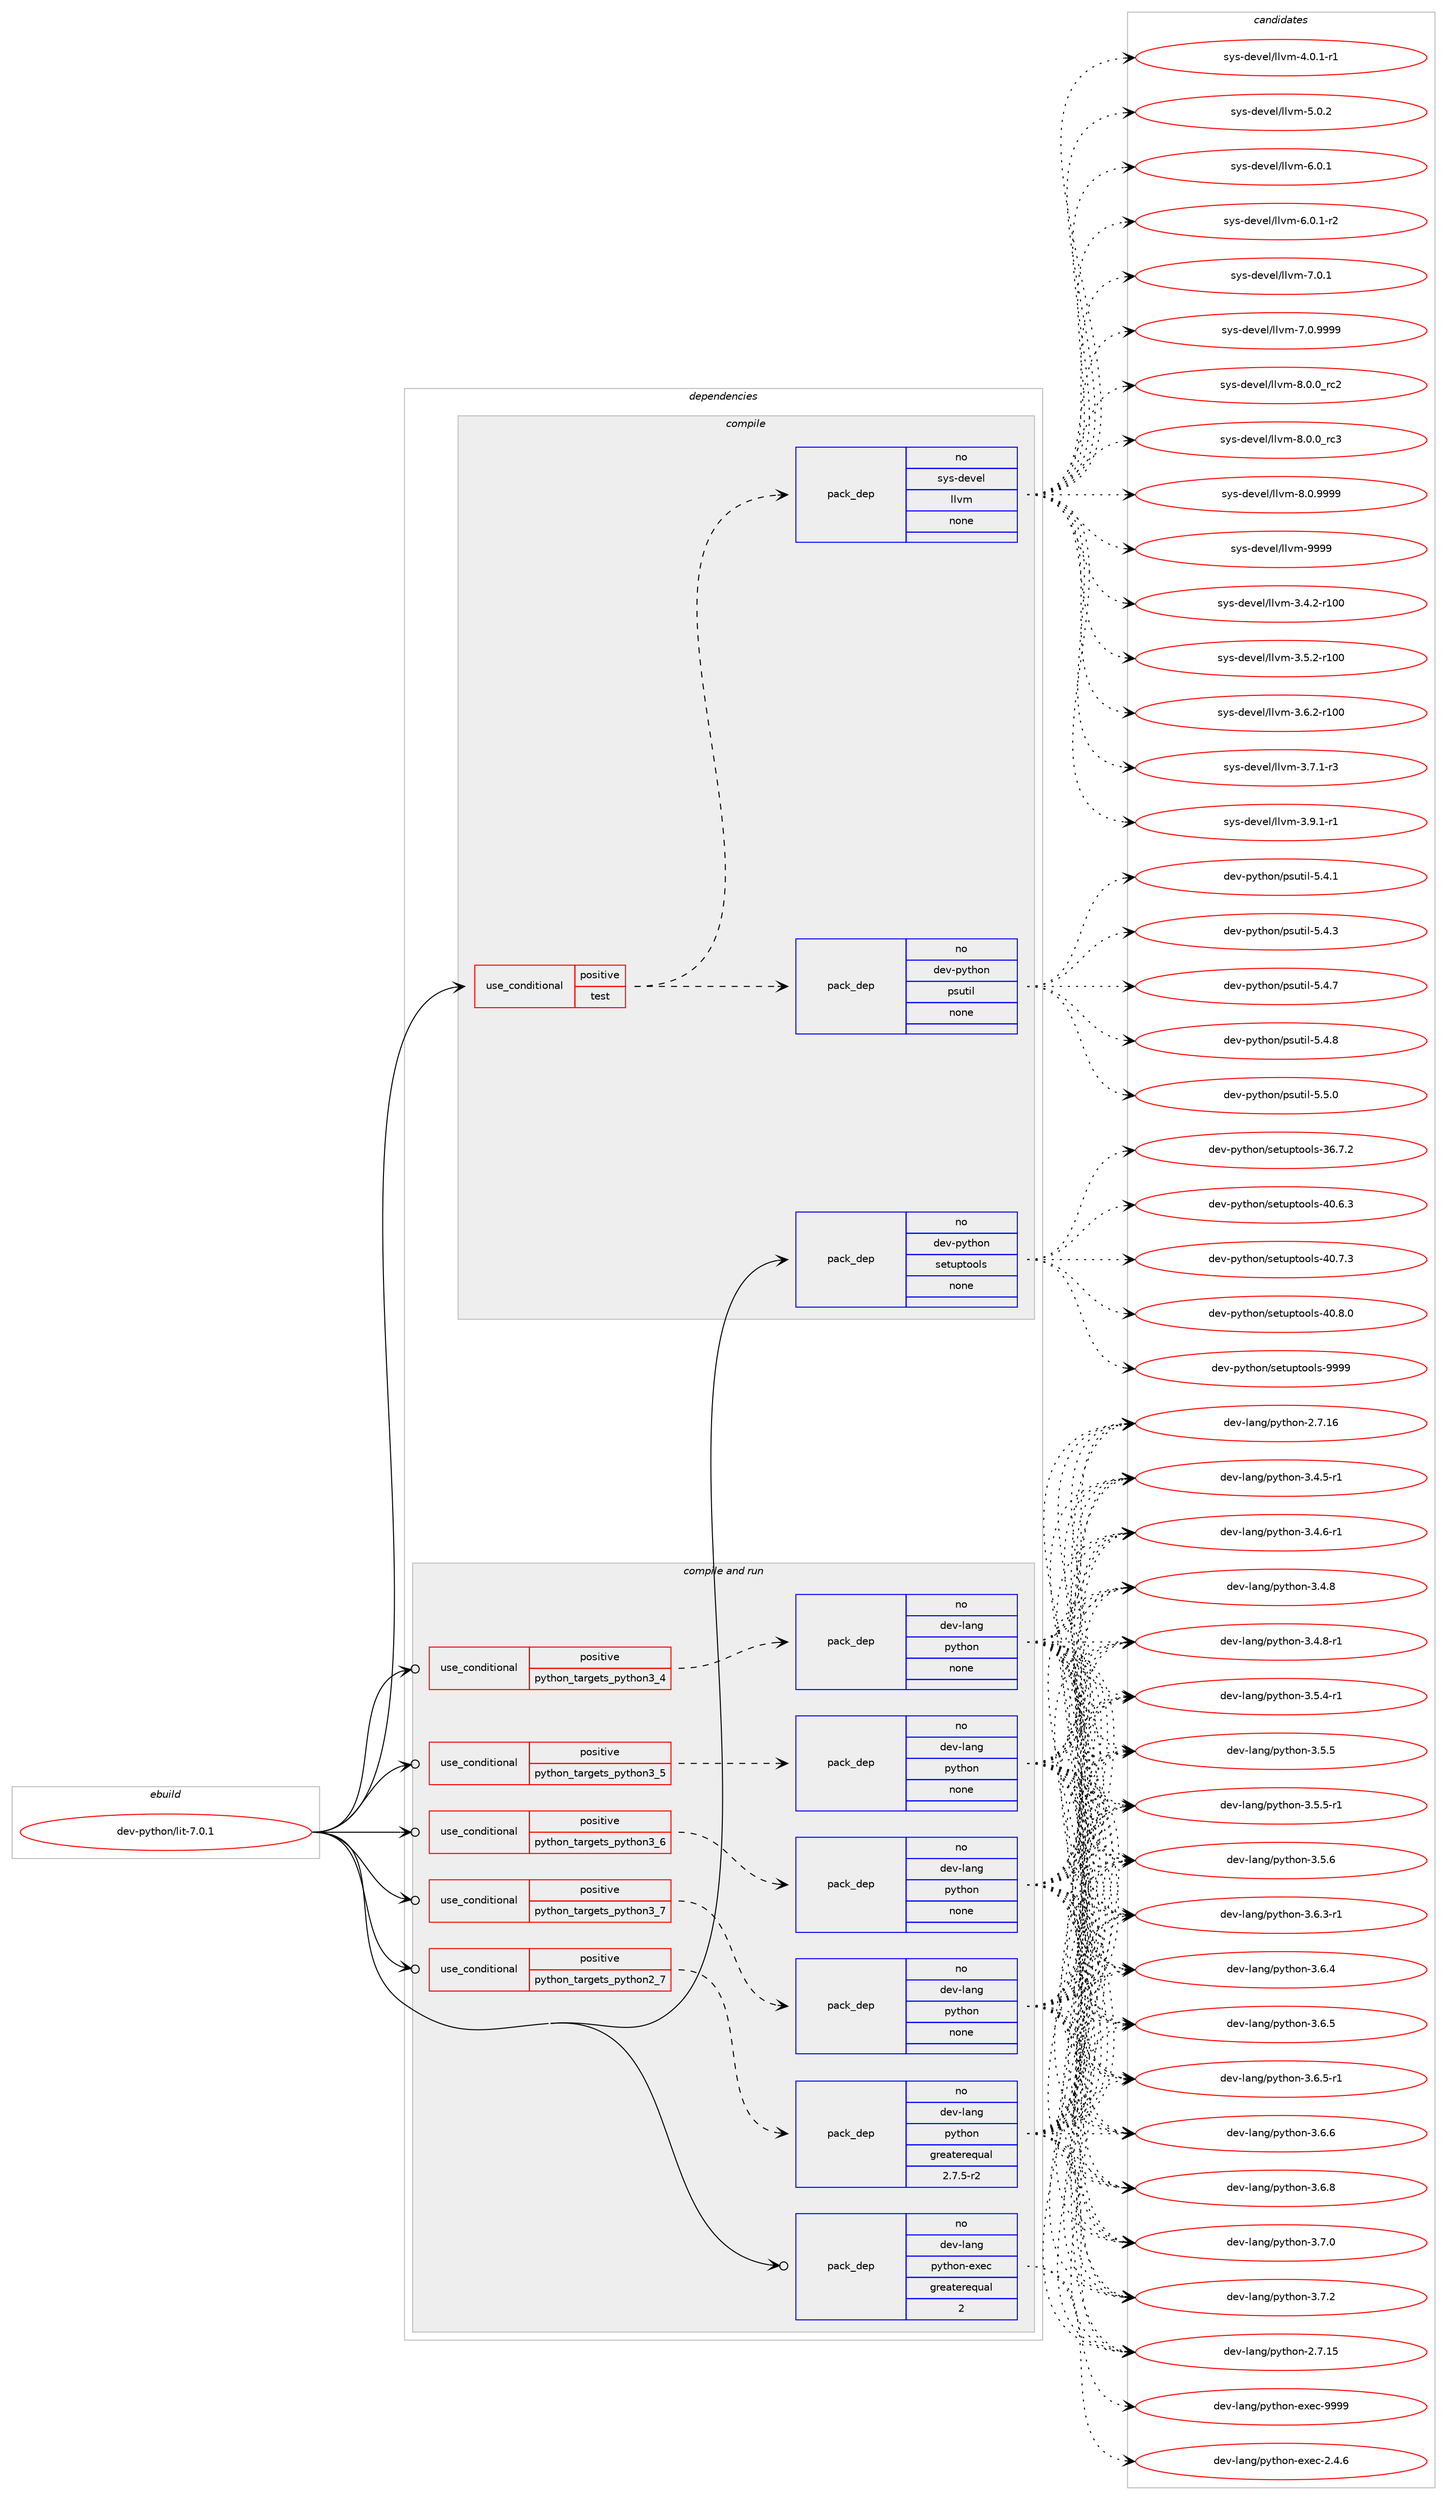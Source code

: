 digraph prolog {

# *************
# Graph options
# *************

newrank=true;
concentrate=true;
compound=true;
graph [rankdir=LR,fontname=Helvetica,fontsize=10,ranksep=1.5];#, ranksep=2.5, nodesep=0.2];
edge  [arrowhead=vee];
node  [fontname=Helvetica,fontsize=10];

# **********
# The ebuild
# **********

subgraph cluster_leftcol {
color=gray;
rank=same;
label=<<i>ebuild</i>>;
id [label="dev-python/lit-7.0.1", color=red, width=4, href="../dev-python/lit-7.0.1.svg"];
}

# ****************
# The dependencies
# ****************

subgraph cluster_midcol {
color=gray;
label=<<i>dependencies</i>>;
subgraph cluster_compile {
fillcolor="#eeeeee";
style=filled;
label=<<i>compile</i>>;
subgraph cond376936 {
dependency1417288 [label=<<TABLE BORDER="0" CELLBORDER="1" CELLSPACING="0" CELLPADDING="4"><TR><TD ROWSPAN="3" CELLPADDING="10">use_conditional</TD></TR><TR><TD>positive</TD></TR><TR><TD>test</TD></TR></TABLE>>, shape=none, color=red];
subgraph pack1017079 {
dependency1417289 [label=<<TABLE BORDER="0" CELLBORDER="1" CELLSPACING="0" CELLPADDING="4" WIDTH="220"><TR><TD ROWSPAN="6" CELLPADDING="30">pack_dep</TD></TR><TR><TD WIDTH="110">no</TD></TR><TR><TD>dev-python</TD></TR><TR><TD>psutil</TD></TR><TR><TD>none</TD></TR><TR><TD></TD></TR></TABLE>>, shape=none, color=blue];
}
dependency1417288:e -> dependency1417289:w [weight=20,style="dashed",arrowhead="vee"];
subgraph pack1017080 {
dependency1417290 [label=<<TABLE BORDER="0" CELLBORDER="1" CELLSPACING="0" CELLPADDING="4" WIDTH="220"><TR><TD ROWSPAN="6" CELLPADDING="30">pack_dep</TD></TR><TR><TD WIDTH="110">no</TD></TR><TR><TD>sys-devel</TD></TR><TR><TD>llvm</TD></TR><TR><TD>none</TD></TR><TR><TD></TD></TR></TABLE>>, shape=none, color=blue];
}
dependency1417288:e -> dependency1417290:w [weight=20,style="dashed",arrowhead="vee"];
}
id:e -> dependency1417288:w [weight=20,style="solid",arrowhead="vee"];
subgraph pack1017081 {
dependency1417291 [label=<<TABLE BORDER="0" CELLBORDER="1" CELLSPACING="0" CELLPADDING="4" WIDTH="220"><TR><TD ROWSPAN="6" CELLPADDING="30">pack_dep</TD></TR><TR><TD WIDTH="110">no</TD></TR><TR><TD>dev-python</TD></TR><TR><TD>setuptools</TD></TR><TR><TD>none</TD></TR><TR><TD></TD></TR></TABLE>>, shape=none, color=blue];
}
id:e -> dependency1417291:w [weight=20,style="solid",arrowhead="vee"];
}
subgraph cluster_compileandrun {
fillcolor="#eeeeee";
style=filled;
label=<<i>compile and run</i>>;
subgraph cond376937 {
dependency1417292 [label=<<TABLE BORDER="0" CELLBORDER="1" CELLSPACING="0" CELLPADDING="4"><TR><TD ROWSPAN="3" CELLPADDING="10">use_conditional</TD></TR><TR><TD>positive</TD></TR><TR><TD>python_targets_python2_7</TD></TR></TABLE>>, shape=none, color=red];
subgraph pack1017082 {
dependency1417293 [label=<<TABLE BORDER="0" CELLBORDER="1" CELLSPACING="0" CELLPADDING="4" WIDTH="220"><TR><TD ROWSPAN="6" CELLPADDING="30">pack_dep</TD></TR><TR><TD WIDTH="110">no</TD></TR><TR><TD>dev-lang</TD></TR><TR><TD>python</TD></TR><TR><TD>greaterequal</TD></TR><TR><TD>2.7.5-r2</TD></TR></TABLE>>, shape=none, color=blue];
}
dependency1417292:e -> dependency1417293:w [weight=20,style="dashed",arrowhead="vee"];
}
id:e -> dependency1417292:w [weight=20,style="solid",arrowhead="odotvee"];
subgraph cond376938 {
dependency1417294 [label=<<TABLE BORDER="0" CELLBORDER="1" CELLSPACING="0" CELLPADDING="4"><TR><TD ROWSPAN="3" CELLPADDING="10">use_conditional</TD></TR><TR><TD>positive</TD></TR><TR><TD>python_targets_python3_4</TD></TR></TABLE>>, shape=none, color=red];
subgraph pack1017083 {
dependency1417295 [label=<<TABLE BORDER="0" CELLBORDER="1" CELLSPACING="0" CELLPADDING="4" WIDTH="220"><TR><TD ROWSPAN="6" CELLPADDING="30">pack_dep</TD></TR><TR><TD WIDTH="110">no</TD></TR><TR><TD>dev-lang</TD></TR><TR><TD>python</TD></TR><TR><TD>none</TD></TR><TR><TD></TD></TR></TABLE>>, shape=none, color=blue];
}
dependency1417294:e -> dependency1417295:w [weight=20,style="dashed",arrowhead="vee"];
}
id:e -> dependency1417294:w [weight=20,style="solid",arrowhead="odotvee"];
subgraph cond376939 {
dependency1417296 [label=<<TABLE BORDER="0" CELLBORDER="1" CELLSPACING="0" CELLPADDING="4"><TR><TD ROWSPAN="3" CELLPADDING="10">use_conditional</TD></TR><TR><TD>positive</TD></TR><TR><TD>python_targets_python3_5</TD></TR></TABLE>>, shape=none, color=red];
subgraph pack1017084 {
dependency1417297 [label=<<TABLE BORDER="0" CELLBORDER="1" CELLSPACING="0" CELLPADDING="4" WIDTH="220"><TR><TD ROWSPAN="6" CELLPADDING="30">pack_dep</TD></TR><TR><TD WIDTH="110">no</TD></TR><TR><TD>dev-lang</TD></TR><TR><TD>python</TD></TR><TR><TD>none</TD></TR><TR><TD></TD></TR></TABLE>>, shape=none, color=blue];
}
dependency1417296:e -> dependency1417297:w [weight=20,style="dashed",arrowhead="vee"];
}
id:e -> dependency1417296:w [weight=20,style="solid",arrowhead="odotvee"];
subgraph cond376940 {
dependency1417298 [label=<<TABLE BORDER="0" CELLBORDER="1" CELLSPACING="0" CELLPADDING="4"><TR><TD ROWSPAN="3" CELLPADDING="10">use_conditional</TD></TR><TR><TD>positive</TD></TR><TR><TD>python_targets_python3_6</TD></TR></TABLE>>, shape=none, color=red];
subgraph pack1017085 {
dependency1417299 [label=<<TABLE BORDER="0" CELLBORDER="1" CELLSPACING="0" CELLPADDING="4" WIDTH="220"><TR><TD ROWSPAN="6" CELLPADDING="30">pack_dep</TD></TR><TR><TD WIDTH="110">no</TD></TR><TR><TD>dev-lang</TD></TR><TR><TD>python</TD></TR><TR><TD>none</TD></TR><TR><TD></TD></TR></TABLE>>, shape=none, color=blue];
}
dependency1417298:e -> dependency1417299:w [weight=20,style="dashed",arrowhead="vee"];
}
id:e -> dependency1417298:w [weight=20,style="solid",arrowhead="odotvee"];
subgraph cond376941 {
dependency1417300 [label=<<TABLE BORDER="0" CELLBORDER="1" CELLSPACING="0" CELLPADDING="4"><TR><TD ROWSPAN="3" CELLPADDING="10">use_conditional</TD></TR><TR><TD>positive</TD></TR><TR><TD>python_targets_python3_7</TD></TR></TABLE>>, shape=none, color=red];
subgraph pack1017086 {
dependency1417301 [label=<<TABLE BORDER="0" CELLBORDER="1" CELLSPACING="0" CELLPADDING="4" WIDTH="220"><TR><TD ROWSPAN="6" CELLPADDING="30">pack_dep</TD></TR><TR><TD WIDTH="110">no</TD></TR><TR><TD>dev-lang</TD></TR><TR><TD>python</TD></TR><TR><TD>none</TD></TR><TR><TD></TD></TR></TABLE>>, shape=none, color=blue];
}
dependency1417300:e -> dependency1417301:w [weight=20,style="dashed",arrowhead="vee"];
}
id:e -> dependency1417300:w [weight=20,style="solid",arrowhead="odotvee"];
subgraph pack1017087 {
dependency1417302 [label=<<TABLE BORDER="0" CELLBORDER="1" CELLSPACING="0" CELLPADDING="4" WIDTH="220"><TR><TD ROWSPAN="6" CELLPADDING="30">pack_dep</TD></TR><TR><TD WIDTH="110">no</TD></TR><TR><TD>dev-lang</TD></TR><TR><TD>python-exec</TD></TR><TR><TD>greaterequal</TD></TR><TR><TD>2</TD></TR></TABLE>>, shape=none, color=blue];
}
id:e -> dependency1417302:w [weight=20,style="solid",arrowhead="odotvee"];
}
subgraph cluster_run {
fillcolor="#eeeeee";
style=filled;
label=<<i>run</i>>;
}
}

# **************
# The candidates
# **************

subgraph cluster_choices {
rank=same;
color=gray;
label=<<i>candidates</i>>;

subgraph choice1017079 {
color=black;
nodesep=1;
choice1001011184511212111610411111047112115117116105108455346524649 [label="dev-python/psutil-5.4.1", color=red, width=4,href="../dev-python/psutil-5.4.1.svg"];
choice1001011184511212111610411111047112115117116105108455346524651 [label="dev-python/psutil-5.4.3", color=red, width=4,href="../dev-python/psutil-5.4.3.svg"];
choice1001011184511212111610411111047112115117116105108455346524655 [label="dev-python/psutil-5.4.7", color=red, width=4,href="../dev-python/psutil-5.4.7.svg"];
choice1001011184511212111610411111047112115117116105108455346524656 [label="dev-python/psutil-5.4.8", color=red, width=4,href="../dev-python/psutil-5.4.8.svg"];
choice1001011184511212111610411111047112115117116105108455346534648 [label="dev-python/psutil-5.5.0", color=red, width=4,href="../dev-python/psutil-5.5.0.svg"];
dependency1417289:e -> choice1001011184511212111610411111047112115117116105108455346524649:w [style=dotted,weight="100"];
dependency1417289:e -> choice1001011184511212111610411111047112115117116105108455346524651:w [style=dotted,weight="100"];
dependency1417289:e -> choice1001011184511212111610411111047112115117116105108455346524655:w [style=dotted,weight="100"];
dependency1417289:e -> choice1001011184511212111610411111047112115117116105108455346524656:w [style=dotted,weight="100"];
dependency1417289:e -> choice1001011184511212111610411111047112115117116105108455346534648:w [style=dotted,weight="100"];
}
subgraph choice1017080 {
color=black;
nodesep=1;
choice115121115451001011181011084710810811810945514652465045114494848 [label="sys-devel/llvm-3.4.2-r100", color=red, width=4,href="../sys-devel/llvm-3.4.2-r100.svg"];
choice115121115451001011181011084710810811810945514653465045114494848 [label="sys-devel/llvm-3.5.2-r100", color=red, width=4,href="../sys-devel/llvm-3.5.2-r100.svg"];
choice115121115451001011181011084710810811810945514654465045114494848 [label="sys-devel/llvm-3.6.2-r100", color=red, width=4,href="../sys-devel/llvm-3.6.2-r100.svg"];
choice11512111545100101118101108471081081181094551465546494511451 [label="sys-devel/llvm-3.7.1-r3", color=red, width=4,href="../sys-devel/llvm-3.7.1-r3.svg"];
choice11512111545100101118101108471081081181094551465746494511449 [label="sys-devel/llvm-3.9.1-r1", color=red, width=4,href="../sys-devel/llvm-3.9.1-r1.svg"];
choice11512111545100101118101108471081081181094552464846494511449 [label="sys-devel/llvm-4.0.1-r1", color=red, width=4,href="../sys-devel/llvm-4.0.1-r1.svg"];
choice1151211154510010111810110847108108118109455346484650 [label="sys-devel/llvm-5.0.2", color=red, width=4,href="../sys-devel/llvm-5.0.2.svg"];
choice1151211154510010111810110847108108118109455446484649 [label="sys-devel/llvm-6.0.1", color=red, width=4,href="../sys-devel/llvm-6.0.1.svg"];
choice11512111545100101118101108471081081181094554464846494511450 [label="sys-devel/llvm-6.0.1-r2", color=red, width=4,href="../sys-devel/llvm-6.0.1-r2.svg"];
choice1151211154510010111810110847108108118109455546484649 [label="sys-devel/llvm-7.0.1", color=red, width=4,href="../sys-devel/llvm-7.0.1.svg"];
choice1151211154510010111810110847108108118109455546484657575757 [label="sys-devel/llvm-7.0.9999", color=red, width=4,href="../sys-devel/llvm-7.0.9999.svg"];
choice1151211154510010111810110847108108118109455646484648951149950 [label="sys-devel/llvm-8.0.0_rc2", color=red, width=4,href="../sys-devel/llvm-8.0.0_rc2.svg"];
choice1151211154510010111810110847108108118109455646484648951149951 [label="sys-devel/llvm-8.0.0_rc3", color=red, width=4,href="../sys-devel/llvm-8.0.0_rc3.svg"];
choice1151211154510010111810110847108108118109455646484657575757 [label="sys-devel/llvm-8.0.9999", color=red, width=4,href="../sys-devel/llvm-8.0.9999.svg"];
choice11512111545100101118101108471081081181094557575757 [label="sys-devel/llvm-9999", color=red, width=4,href="../sys-devel/llvm-9999.svg"];
dependency1417290:e -> choice115121115451001011181011084710810811810945514652465045114494848:w [style=dotted,weight="100"];
dependency1417290:e -> choice115121115451001011181011084710810811810945514653465045114494848:w [style=dotted,weight="100"];
dependency1417290:e -> choice115121115451001011181011084710810811810945514654465045114494848:w [style=dotted,weight="100"];
dependency1417290:e -> choice11512111545100101118101108471081081181094551465546494511451:w [style=dotted,weight="100"];
dependency1417290:e -> choice11512111545100101118101108471081081181094551465746494511449:w [style=dotted,weight="100"];
dependency1417290:e -> choice11512111545100101118101108471081081181094552464846494511449:w [style=dotted,weight="100"];
dependency1417290:e -> choice1151211154510010111810110847108108118109455346484650:w [style=dotted,weight="100"];
dependency1417290:e -> choice1151211154510010111810110847108108118109455446484649:w [style=dotted,weight="100"];
dependency1417290:e -> choice11512111545100101118101108471081081181094554464846494511450:w [style=dotted,weight="100"];
dependency1417290:e -> choice1151211154510010111810110847108108118109455546484649:w [style=dotted,weight="100"];
dependency1417290:e -> choice1151211154510010111810110847108108118109455546484657575757:w [style=dotted,weight="100"];
dependency1417290:e -> choice1151211154510010111810110847108108118109455646484648951149950:w [style=dotted,weight="100"];
dependency1417290:e -> choice1151211154510010111810110847108108118109455646484648951149951:w [style=dotted,weight="100"];
dependency1417290:e -> choice1151211154510010111810110847108108118109455646484657575757:w [style=dotted,weight="100"];
dependency1417290:e -> choice11512111545100101118101108471081081181094557575757:w [style=dotted,weight="100"];
}
subgraph choice1017081 {
color=black;
nodesep=1;
choice100101118451121211161041111104711510111611711211611111110811545515446554650 [label="dev-python/setuptools-36.7.2", color=red, width=4,href="../dev-python/setuptools-36.7.2.svg"];
choice100101118451121211161041111104711510111611711211611111110811545524846544651 [label="dev-python/setuptools-40.6.3", color=red, width=4,href="../dev-python/setuptools-40.6.3.svg"];
choice100101118451121211161041111104711510111611711211611111110811545524846554651 [label="dev-python/setuptools-40.7.3", color=red, width=4,href="../dev-python/setuptools-40.7.3.svg"];
choice100101118451121211161041111104711510111611711211611111110811545524846564648 [label="dev-python/setuptools-40.8.0", color=red, width=4,href="../dev-python/setuptools-40.8.0.svg"];
choice10010111845112121116104111110471151011161171121161111111081154557575757 [label="dev-python/setuptools-9999", color=red, width=4,href="../dev-python/setuptools-9999.svg"];
dependency1417291:e -> choice100101118451121211161041111104711510111611711211611111110811545515446554650:w [style=dotted,weight="100"];
dependency1417291:e -> choice100101118451121211161041111104711510111611711211611111110811545524846544651:w [style=dotted,weight="100"];
dependency1417291:e -> choice100101118451121211161041111104711510111611711211611111110811545524846554651:w [style=dotted,weight="100"];
dependency1417291:e -> choice100101118451121211161041111104711510111611711211611111110811545524846564648:w [style=dotted,weight="100"];
dependency1417291:e -> choice10010111845112121116104111110471151011161171121161111111081154557575757:w [style=dotted,weight="100"];
}
subgraph choice1017082 {
color=black;
nodesep=1;
choice10010111845108971101034711212111610411111045504655464953 [label="dev-lang/python-2.7.15", color=red, width=4,href="../dev-lang/python-2.7.15.svg"];
choice10010111845108971101034711212111610411111045504655464954 [label="dev-lang/python-2.7.16", color=red, width=4,href="../dev-lang/python-2.7.16.svg"];
choice1001011184510897110103471121211161041111104551465246534511449 [label="dev-lang/python-3.4.5-r1", color=red, width=4,href="../dev-lang/python-3.4.5-r1.svg"];
choice1001011184510897110103471121211161041111104551465246544511449 [label="dev-lang/python-3.4.6-r1", color=red, width=4,href="../dev-lang/python-3.4.6-r1.svg"];
choice100101118451089711010347112121116104111110455146524656 [label="dev-lang/python-3.4.8", color=red, width=4,href="../dev-lang/python-3.4.8.svg"];
choice1001011184510897110103471121211161041111104551465246564511449 [label="dev-lang/python-3.4.8-r1", color=red, width=4,href="../dev-lang/python-3.4.8-r1.svg"];
choice1001011184510897110103471121211161041111104551465346524511449 [label="dev-lang/python-3.5.4-r1", color=red, width=4,href="../dev-lang/python-3.5.4-r1.svg"];
choice100101118451089711010347112121116104111110455146534653 [label="dev-lang/python-3.5.5", color=red, width=4,href="../dev-lang/python-3.5.5.svg"];
choice1001011184510897110103471121211161041111104551465346534511449 [label="dev-lang/python-3.5.5-r1", color=red, width=4,href="../dev-lang/python-3.5.5-r1.svg"];
choice100101118451089711010347112121116104111110455146534654 [label="dev-lang/python-3.5.6", color=red, width=4,href="../dev-lang/python-3.5.6.svg"];
choice1001011184510897110103471121211161041111104551465446514511449 [label="dev-lang/python-3.6.3-r1", color=red, width=4,href="../dev-lang/python-3.6.3-r1.svg"];
choice100101118451089711010347112121116104111110455146544652 [label="dev-lang/python-3.6.4", color=red, width=4,href="../dev-lang/python-3.6.4.svg"];
choice100101118451089711010347112121116104111110455146544653 [label="dev-lang/python-3.6.5", color=red, width=4,href="../dev-lang/python-3.6.5.svg"];
choice1001011184510897110103471121211161041111104551465446534511449 [label="dev-lang/python-3.6.5-r1", color=red, width=4,href="../dev-lang/python-3.6.5-r1.svg"];
choice100101118451089711010347112121116104111110455146544654 [label="dev-lang/python-3.6.6", color=red, width=4,href="../dev-lang/python-3.6.6.svg"];
choice100101118451089711010347112121116104111110455146544656 [label="dev-lang/python-3.6.8", color=red, width=4,href="../dev-lang/python-3.6.8.svg"];
choice100101118451089711010347112121116104111110455146554648 [label="dev-lang/python-3.7.0", color=red, width=4,href="../dev-lang/python-3.7.0.svg"];
choice100101118451089711010347112121116104111110455146554650 [label="dev-lang/python-3.7.2", color=red, width=4,href="../dev-lang/python-3.7.2.svg"];
dependency1417293:e -> choice10010111845108971101034711212111610411111045504655464953:w [style=dotted,weight="100"];
dependency1417293:e -> choice10010111845108971101034711212111610411111045504655464954:w [style=dotted,weight="100"];
dependency1417293:e -> choice1001011184510897110103471121211161041111104551465246534511449:w [style=dotted,weight="100"];
dependency1417293:e -> choice1001011184510897110103471121211161041111104551465246544511449:w [style=dotted,weight="100"];
dependency1417293:e -> choice100101118451089711010347112121116104111110455146524656:w [style=dotted,weight="100"];
dependency1417293:e -> choice1001011184510897110103471121211161041111104551465246564511449:w [style=dotted,weight="100"];
dependency1417293:e -> choice1001011184510897110103471121211161041111104551465346524511449:w [style=dotted,weight="100"];
dependency1417293:e -> choice100101118451089711010347112121116104111110455146534653:w [style=dotted,weight="100"];
dependency1417293:e -> choice1001011184510897110103471121211161041111104551465346534511449:w [style=dotted,weight="100"];
dependency1417293:e -> choice100101118451089711010347112121116104111110455146534654:w [style=dotted,weight="100"];
dependency1417293:e -> choice1001011184510897110103471121211161041111104551465446514511449:w [style=dotted,weight="100"];
dependency1417293:e -> choice100101118451089711010347112121116104111110455146544652:w [style=dotted,weight="100"];
dependency1417293:e -> choice100101118451089711010347112121116104111110455146544653:w [style=dotted,weight="100"];
dependency1417293:e -> choice1001011184510897110103471121211161041111104551465446534511449:w [style=dotted,weight="100"];
dependency1417293:e -> choice100101118451089711010347112121116104111110455146544654:w [style=dotted,weight="100"];
dependency1417293:e -> choice100101118451089711010347112121116104111110455146544656:w [style=dotted,weight="100"];
dependency1417293:e -> choice100101118451089711010347112121116104111110455146554648:w [style=dotted,weight="100"];
dependency1417293:e -> choice100101118451089711010347112121116104111110455146554650:w [style=dotted,weight="100"];
}
subgraph choice1017083 {
color=black;
nodesep=1;
choice10010111845108971101034711212111610411111045504655464953 [label="dev-lang/python-2.7.15", color=red, width=4,href="../dev-lang/python-2.7.15.svg"];
choice10010111845108971101034711212111610411111045504655464954 [label="dev-lang/python-2.7.16", color=red, width=4,href="../dev-lang/python-2.7.16.svg"];
choice1001011184510897110103471121211161041111104551465246534511449 [label="dev-lang/python-3.4.5-r1", color=red, width=4,href="../dev-lang/python-3.4.5-r1.svg"];
choice1001011184510897110103471121211161041111104551465246544511449 [label="dev-lang/python-3.4.6-r1", color=red, width=4,href="../dev-lang/python-3.4.6-r1.svg"];
choice100101118451089711010347112121116104111110455146524656 [label="dev-lang/python-3.4.8", color=red, width=4,href="../dev-lang/python-3.4.8.svg"];
choice1001011184510897110103471121211161041111104551465246564511449 [label="dev-lang/python-3.4.8-r1", color=red, width=4,href="../dev-lang/python-3.4.8-r1.svg"];
choice1001011184510897110103471121211161041111104551465346524511449 [label="dev-lang/python-3.5.4-r1", color=red, width=4,href="../dev-lang/python-3.5.4-r1.svg"];
choice100101118451089711010347112121116104111110455146534653 [label="dev-lang/python-3.5.5", color=red, width=4,href="../dev-lang/python-3.5.5.svg"];
choice1001011184510897110103471121211161041111104551465346534511449 [label="dev-lang/python-3.5.5-r1", color=red, width=4,href="../dev-lang/python-3.5.5-r1.svg"];
choice100101118451089711010347112121116104111110455146534654 [label="dev-lang/python-3.5.6", color=red, width=4,href="../dev-lang/python-3.5.6.svg"];
choice1001011184510897110103471121211161041111104551465446514511449 [label="dev-lang/python-3.6.3-r1", color=red, width=4,href="../dev-lang/python-3.6.3-r1.svg"];
choice100101118451089711010347112121116104111110455146544652 [label="dev-lang/python-3.6.4", color=red, width=4,href="../dev-lang/python-3.6.4.svg"];
choice100101118451089711010347112121116104111110455146544653 [label="dev-lang/python-3.6.5", color=red, width=4,href="../dev-lang/python-3.6.5.svg"];
choice1001011184510897110103471121211161041111104551465446534511449 [label="dev-lang/python-3.6.5-r1", color=red, width=4,href="../dev-lang/python-3.6.5-r1.svg"];
choice100101118451089711010347112121116104111110455146544654 [label="dev-lang/python-3.6.6", color=red, width=4,href="../dev-lang/python-3.6.6.svg"];
choice100101118451089711010347112121116104111110455146544656 [label="dev-lang/python-3.6.8", color=red, width=4,href="../dev-lang/python-3.6.8.svg"];
choice100101118451089711010347112121116104111110455146554648 [label="dev-lang/python-3.7.0", color=red, width=4,href="../dev-lang/python-3.7.0.svg"];
choice100101118451089711010347112121116104111110455146554650 [label="dev-lang/python-3.7.2", color=red, width=4,href="../dev-lang/python-3.7.2.svg"];
dependency1417295:e -> choice10010111845108971101034711212111610411111045504655464953:w [style=dotted,weight="100"];
dependency1417295:e -> choice10010111845108971101034711212111610411111045504655464954:w [style=dotted,weight="100"];
dependency1417295:e -> choice1001011184510897110103471121211161041111104551465246534511449:w [style=dotted,weight="100"];
dependency1417295:e -> choice1001011184510897110103471121211161041111104551465246544511449:w [style=dotted,weight="100"];
dependency1417295:e -> choice100101118451089711010347112121116104111110455146524656:w [style=dotted,weight="100"];
dependency1417295:e -> choice1001011184510897110103471121211161041111104551465246564511449:w [style=dotted,weight="100"];
dependency1417295:e -> choice1001011184510897110103471121211161041111104551465346524511449:w [style=dotted,weight="100"];
dependency1417295:e -> choice100101118451089711010347112121116104111110455146534653:w [style=dotted,weight="100"];
dependency1417295:e -> choice1001011184510897110103471121211161041111104551465346534511449:w [style=dotted,weight="100"];
dependency1417295:e -> choice100101118451089711010347112121116104111110455146534654:w [style=dotted,weight="100"];
dependency1417295:e -> choice1001011184510897110103471121211161041111104551465446514511449:w [style=dotted,weight="100"];
dependency1417295:e -> choice100101118451089711010347112121116104111110455146544652:w [style=dotted,weight="100"];
dependency1417295:e -> choice100101118451089711010347112121116104111110455146544653:w [style=dotted,weight="100"];
dependency1417295:e -> choice1001011184510897110103471121211161041111104551465446534511449:w [style=dotted,weight="100"];
dependency1417295:e -> choice100101118451089711010347112121116104111110455146544654:w [style=dotted,weight="100"];
dependency1417295:e -> choice100101118451089711010347112121116104111110455146544656:w [style=dotted,weight="100"];
dependency1417295:e -> choice100101118451089711010347112121116104111110455146554648:w [style=dotted,weight="100"];
dependency1417295:e -> choice100101118451089711010347112121116104111110455146554650:w [style=dotted,weight="100"];
}
subgraph choice1017084 {
color=black;
nodesep=1;
choice10010111845108971101034711212111610411111045504655464953 [label="dev-lang/python-2.7.15", color=red, width=4,href="../dev-lang/python-2.7.15.svg"];
choice10010111845108971101034711212111610411111045504655464954 [label="dev-lang/python-2.7.16", color=red, width=4,href="../dev-lang/python-2.7.16.svg"];
choice1001011184510897110103471121211161041111104551465246534511449 [label="dev-lang/python-3.4.5-r1", color=red, width=4,href="../dev-lang/python-3.4.5-r1.svg"];
choice1001011184510897110103471121211161041111104551465246544511449 [label="dev-lang/python-3.4.6-r1", color=red, width=4,href="../dev-lang/python-3.4.6-r1.svg"];
choice100101118451089711010347112121116104111110455146524656 [label="dev-lang/python-3.4.8", color=red, width=4,href="../dev-lang/python-3.4.8.svg"];
choice1001011184510897110103471121211161041111104551465246564511449 [label="dev-lang/python-3.4.8-r1", color=red, width=4,href="../dev-lang/python-3.4.8-r1.svg"];
choice1001011184510897110103471121211161041111104551465346524511449 [label="dev-lang/python-3.5.4-r1", color=red, width=4,href="../dev-lang/python-3.5.4-r1.svg"];
choice100101118451089711010347112121116104111110455146534653 [label="dev-lang/python-3.5.5", color=red, width=4,href="../dev-lang/python-3.5.5.svg"];
choice1001011184510897110103471121211161041111104551465346534511449 [label="dev-lang/python-3.5.5-r1", color=red, width=4,href="../dev-lang/python-3.5.5-r1.svg"];
choice100101118451089711010347112121116104111110455146534654 [label="dev-lang/python-3.5.6", color=red, width=4,href="../dev-lang/python-3.5.6.svg"];
choice1001011184510897110103471121211161041111104551465446514511449 [label="dev-lang/python-3.6.3-r1", color=red, width=4,href="../dev-lang/python-3.6.3-r1.svg"];
choice100101118451089711010347112121116104111110455146544652 [label="dev-lang/python-3.6.4", color=red, width=4,href="../dev-lang/python-3.6.4.svg"];
choice100101118451089711010347112121116104111110455146544653 [label="dev-lang/python-3.6.5", color=red, width=4,href="../dev-lang/python-3.6.5.svg"];
choice1001011184510897110103471121211161041111104551465446534511449 [label="dev-lang/python-3.6.5-r1", color=red, width=4,href="../dev-lang/python-3.6.5-r1.svg"];
choice100101118451089711010347112121116104111110455146544654 [label="dev-lang/python-3.6.6", color=red, width=4,href="../dev-lang/python-3.6.6.svg"];
choice100101118451089711010347112121116104111110455146544656 [label="dev-lang/python-3.6.8", color=red, width=4,href="../dev-lang/python-3.6.8.svg"];
choice100101118451089711010347112121116104111110455146554648 [label="dev-lang/python-3.7.0", color=red, width=4,href="../dev-lang/python-3.7.0.svg"];
choice100101118451089711010347112121116104111110455146554650 [label="dev-lang/python-3.7.2", color=red, width=4,href="../dev-lang/python-3.7.2.svg"];
dependency1417297:e -> choice10010111845108971101034711212111610411111045504655464953:w [style=dotted,weight="100"];
dependency1417297:e -> choice10010111845108971101034711212111610411111045504655464954:w [style=dotted,weight="100"];
dependency1417297:e -> choice1001011184510897110103471121211161041111104551465246534511449:w [style=dotted,weight="100"];
dependency1417297:e -> choice1001011184510897110103471121211161041111104551465246544511449:w [style=dotted,weight="100"];
dependency1417297:e -> choice100101118451089711010347112121116104111110455146524656:w [style=dotted,weight="100"];
dependency1417297:e -> choice1001011184510897110103471121211161041111104551465246564511449:w [style=dotted,weight="100"];
dependency1417297:e -> choice1001011184510897110103471121211161041111104551465346524511449:w [style=dotted,weight="100"];
dependency1417297:e -> choice100101118451089711010347112121116104111110455146534653:w [style=dotted,weight="100"];
dependency1417297:e -> choice1001011184510897110103471121211161041111104551465346534511449:w [style=dotted,weight="100"];
dependency1417297:e -> choice100101118451089711010347112121116104111110455146534654:w [style=dotted,weight="100"];
dependency1417297:e -> choice1001011184510897110103471121211161041111104551465446514511449:w [style=dotted,weight="100"];
dependency1417297:e -> choice100101118451089711010347112121116104111110455146544652:w [style=dotted,weight="100"];
dependency1417297:e -> choice100101118451089711010347112121116104111110455146544653:w [style=dotted,weight="100"];
dependency1417297:e -> choice1001011184510897110103471121211161041111104551465446534511449:w [style=dotted,weight="100"];
dependency1417297:e -> choice100101118451089711010347112121116104111110455146544654:w [style=dotted,weight="100"];
dependency1417297:e -> choice100101118451089711010347112121116104111110455146544656:w [style=dotted,weight="100"];
dependency1417297:e -> choice100101118451089711010347112121116104111110455146554648:w [style=dotted,weight="100"];
dependency1417297:e -> choice100101118451089711010347112121116104111110455146554650:w [style=dotted,weight="100"];
}
subgraph choice1017085 {
color=black;
nodesep=1;
choice10010111845108971101034711212111610411111045504655464953 [label="dev-lang/python-2.7.15", color=red, width=4,href="../dev-lang/python-2.7.15.svg"];
choice10010111845108971101034711212111610411111045504655464954 [label="dev-lang/python-2.7.16", color=red, width=4,href="../dev-lang/python-2.7.16.svg"];
choice1001011184510897110103471121211161041111104551465246534511449 [label="dev-lang/python-3.4.5-r1", color=red, width=4,href="../dev-lang/python-3.4.5-r1.svg"];
choice1001011184510897110103471121211161041111104551465246544511449 [label="dev-lang/python-3.4.6-r1", color=red, width=4,href="../dev-lang/python-3.4.6-r1.svg"];
choice100101118451089711010347112121116104111110455146524656 [label="dev-lang/python-3.4.8", color=red, width=4,href="../dev-lang/python-3.4.8.svg"];
choice1001011184510897110103471121211161041111104551465246564511449 [label="dev-lang/python-3.4.8-r1", color=red, width=4,href="../dev-lang/python-3.4.8-r1.svg"];
choice1001011184510897110103471121211161041111104551465346524511449 [label="dev-lang/python-3.5.4-r1", color=red, width=4,href="../dev-lang/python-3.5.4-r1.svg"];
choice100101118451089711010347112121116104111110455146534653 [label="dev-lang/python-3.5.5", color=red, width=4,href="../dev-lang/python-3.5.5.svg"];
choice1001011184510897110103471121211161041111104551465346534511449 [label="dev-lang/python-3.5.5-r1", color=red, width=4,href="../dev-lang/python-3.5.5-r1.svg"];
choice100101118451089711010347112121116104111110455146534654 [label="dev-lang/python-3.5.6", color=red, width=4,href="../dev-lang/python-3.5.6.svg"];
choice1001011184510897110103471121211161041111104551465446514511449 [label="dev-lang/python-3.6.3-r1", color=red, width=4,href="../dev-lang/python-3.6.3-r1.svg"];
choice100101118451089711010347112121116104111110455146544652 [label="dev-lang/python-3.6.4", color=red, width=4,href="../dev-lang/python-3.6.4.svg"];
choice100101118451089711010347112121116104111110455146544653 [label="dev-lang/python-3.6.5", color=red, width=4,href="../dev-lang/python-3.6.5.svg"];
choice1001011184510897110103471121211161041111104551465446534511449 [label="dev-lang/python-3.6.5-r1", color=red, width=4,href="../dev-lang/python-3.6.5-r1.svg"];
choice100101118451089711010347112121116104111110455146544654 [label="dev-lang/python-3.6.6", color=red, width=4,href="../dev-lang/python-3.6.6.svg"];
choice100101118451089711010347112121116104111110455146544656 [label="dev-lang/python-3.6.8", color=red, width=4,href="../dev-lang/python-3.6.8.svg"];
choice100101118451089711010347112121116104111110455146554648 [label="dev-lang/python-3.7.0", color=red, width=4,href="../dev-lang/python-3.7.0.svg"];
choice100101118451089711010347112121116104111110455146554650 [label="dev-lang/python-3.7.2", color=red, width=4,href="../dev-lang/python-3.7.2.svg"];
dependency1417299:e -> choice10010111845108971101034711212111610411111045504655464953:w [style=dotted,weight="100"];
dependency1417299:e -> choice10010111845108971101034711212111610411111045504655464954:w [style=dotted,weight="100"];
dependency1417299:e -> choice1001011184510897110103471121211161041111104551465246534511449:w [style=dotted,weight="100"];
dependency1417299:e -> choice1001011184510897110103471121211161041111104551465246544511449:w [style=dotted,weight="100"];
dependency1417299:e -> choice100101118451089711010347112121116104111110455146524656:w [style=dotted,weight="100"];
dependency1417299:e -> choice1001011184510897110103471121211161041111104551465246564511449:w [style=dotted,weight="100"];
dependency1417299:e -> choice1001011184510897110103471121211161041111104551465346524511449:w [style=dotted,weight="100"];
dependency1417299:e -> choice100101118451089711010347112121116104111110455146534653:w [style=dotted,weight="100"];
dependency1417299:e -> choice1001011184510897110103471121211161041111104551465346534511449:w [style=dotted,weight="100"];
dependency1417299:e -> choice100101118451089711010347112121116104111110455146534654:w [style=dotted,weight="100"];
dependency1417299:e -> choice1001011184510897110103471121211161041111104551465446514511449:w [style=dotted,weight="100"];
dependency1417299:e -> choice100101118451089711010347112121116104111110455146544652:w [style=dotted,weight="100"];
dependency1417299:e -> choice100101118451089711010347112121116104111110455146544653:w [style=dotted,weight="100"];
dependency1417299:e -> choice1001011184510897110103471121211161041111104551465446534511449:w [style=dotted,weight="100"];
dependency1417299:e -> choice100101118451089711010347112121116104111110455146544654:w [style=dotted,weight="100"];
dependency1417299:e -> choice100101118451089711010347112121116104111110455146544656:w [style=dotted,weight="100"];
dependency1417299:e -> choice100101118451089711010347112121116104111110455146554648:w [style=dotted,weight="100"];
dependency1417299:e -> choice100101118451089711010347112121116104111110455146554650:w [style=dotted,weight="100"];
}
subgraph choice1017086 {
color=black;
nodesep=1;
choice10010111845108971101034711212111610411111045504655464953 [label="dev-lang/python-2.7.15", color=red, width=4,href="../dev-lang/python-2.7.15.svg"];
choice10010111845108971101034711212111610411111045504655464954 [label="dev-lang/python-2.7.16", color=red, width=4,href="../dev-lang/python-2.7.16.svg"];
choice1001011184510897110103471121211161041111104551465246534511449 [label="dev-lang/python-3.4.5-r1", color=red, width=4,href="../dev-lang/python-3.4.5-r1.svg"];
choice1001011184510897110103471121211161041111104551465246544511449 [label="dev-lang/python-3.4.6-r1", color=red, width=4,href="../dev-lang/python-3.4.6-r1.svg"];
choice100101118451089711010347112121116104111110455146524656 [label="dev-lang/python-3.4.8", color=red, width=4,href="../dev-lang/python-3.4.8.svg"];
choice1001011184510897110103471121211161041111104551465246564511449 [label="dev-lang/python-3.4.8-r1", color=red, width=4,href="../dev-lang/python-3.4.8-r1.svg"];
choice1001011184510897110103471121211161041111104551465346524511449 [label="dev-lang/python-3.5.4-r1", color=red, width=4,href="../dev-lang/python-3.5.4-r1.svg"];
choice100101118451089711010347112121116104111110455146534653 [label="dev-lang/python-3.5.5", color=red, width=4,href="../dev-lang/python-3.5.5.svg"];
choice1001011184510897110103471121211161041111104551465346534511449 [label="dev-lang/python-3.5.5-r1", color=red, width=4,href="../dev-lang/python-3.5.5-r1.svg"];
choice100101118451089711010347112121116104111110455146534654 [label="dev-lang/python-3.5.6", color=red, width=4,href="../dev-lang/python-3.5.6.svg"];
choice1001011184510897110103471121211161041111104551465446514511449 [label="dev-lang/python-3.6.3-r1", color=red, width=4,href="../dev-lang/python-3.6.3-r1.svg"];
choice100101118451089711010347112121116104111110455146544652 [label="dev-lang/python-3.6.4", color=red, width=4,href="../dev-lang/python-3.6.4.svg"];
choice100101118451089711010347112121116104111110455146544653 [label="dev-lang/python-3.6.5", color=red, width=4,href="../dev-lang/python-3.6.5.svg"];
choice1001011184510897110103471121211161041111104551465446534511449 [label="dev-lang/python-3.6.5-r1", color=red, width=4,href="../dev-lang/python-3.6.5-r1.svg"];
choice100101118451089711010347112121116104111110455146544654 [label="dev-lang/python-3.6.6", color=red, width=4,href="../dev-lang/python-3.6.6.svg"];
choice100101118451089711010347112121116104111110455146544656 [label="dev-lang/python-3.6.8", color=red, width=4,href="../dev-lang/python-3.6.8.svg"];
choice100101118451089711010347112121116104111110455146554648 [label="dev-lang/python-3.7.0", color=red, width=4,href="../dev-lang/python-3.7.0.svg"];
choice100101118451089711010347112121116104111110455146554650 [label="dev-lang/python-3.7.2", color=red, width=4,href="../dev-lang/python-3.7.2.svg"];
dependency1417301:e -> choice10010111845108971101034711212111610411111045504655464953:w [style=dotted,weight="100"];
dependency1417301:e -> choice10010111845108971101034711212111610411111045504655464954:w [style=dotted,weight="100"];
dependency1417301:e -> choice1001011184510897110103471121211161041111104551465246534511449:w [style=dotted,weight="100"];
dependency1417301:e -> choice1001011184510897110103471121211161041111104551465246544511449:w [style=dotted,weight="100"];
dependency1417301:e -> choice100101118451089711010347112121116104111110455146524656:w [style=dotted,weight="100"];
dependency1417301:e -> choice1001011184510897110103471121211161041111104551465246564511449:w [style=dotted,weight="100"];
dependency1417301:e -> choice1001011184510897110103471121211161041111104551465346524511449:w [style=dotted,weight="100"];
dependency1417301:e -> choice100101118451089711010347112121116104111110455146534653:w [style=dotted,weight="100"];
dependency1417301:e -> choice1001011184510897110103471121211161041111104551465346534511449:w [style=dotted,weight="100"];
dependency1417301:e -> choice100101118451089711010347112121116104111110455146534654:w [style=dotted,weight="100"];
dependency1417301:e -> choice1001011184510897110103471121211161041111104551465446514511449:w [style=dotted,weight="100"];
dependency1417301:e -> choice100101118451089711010347112121116104111110455146544652:w [style=dotted,weight="100"];
dependency1417301:e -> choice100101118451089711010347112121116104111110455146544653:w [style=dotted,weight="100"];
dependency1417301:e -> choice1001011184510897110103471121211161041111104551465446534511449:w [style=dotted,weight="100"];
dependency1417301:e -> choice100101118451089711010347112121116104111110455146544654:w [style=dotted,weight="100"];
dependency1417301:e -> choice100101118451089711010347112121116104111110455146544656:w [style=dotted,weight="100"];
dependency1417301:e -> choice100101118451089711010347112121116104111110455146554648:w [style=dotted,weight="100"];
dependency1417301:e -> choice100101118451089711010347112121116104111110455146554650:w [style=dotted,weight="100"];
}
subgraph choice1017087 {
color=black;
nodesep=1;
choice1001011184510897110103471121211161041111104510112010199455046524654 [label="dev-lang/python-exec-2.4.6", color=red, width=4,href="../dev-lang/python-exec-2.4.6.svg"];
choice10010111845108971101034711212111610411111045101120101994557575757 [label="dev-lang/python-exec-9999", color=red, width=4,href="../dev-lang/python-exec-9999.svg"];
dependency1417302:e -> choice1001011184510897110103471121211161041111104510112010199455046524654:w [style=dotted,weight="100"];
dependency1417302:e -> choice10010111845108971101034711212111610411111045101120101994557575757:w [style=dotted,weight="100"];
}
}

}

